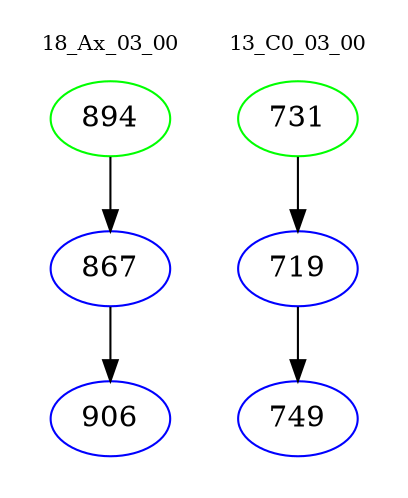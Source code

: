digraph{
subgraph cluster_0 {
color = white
label = "18_Ax_03_00";
fontsize=10;
T0_894 [label="894", color="green"]
T0_894 -> T0_867 [color="black"]
T0_867 [label="867", color="blue"]
T0_867 -> T0_906 [color="black"]
T0_906 [label="906", color="blue"]
}
subgraph cluster_1 {
color = white
label = "13_C0_03_00";
fontsize=10;
T1_731 [label="731", color="green"]
T1_731 -> T1_719 [color="black"]
T1_719 [label="719", color="blue"]
T1_719 -> T1_749 [color="black"]
T1_749 [label="749", color="blue"]
}
}
